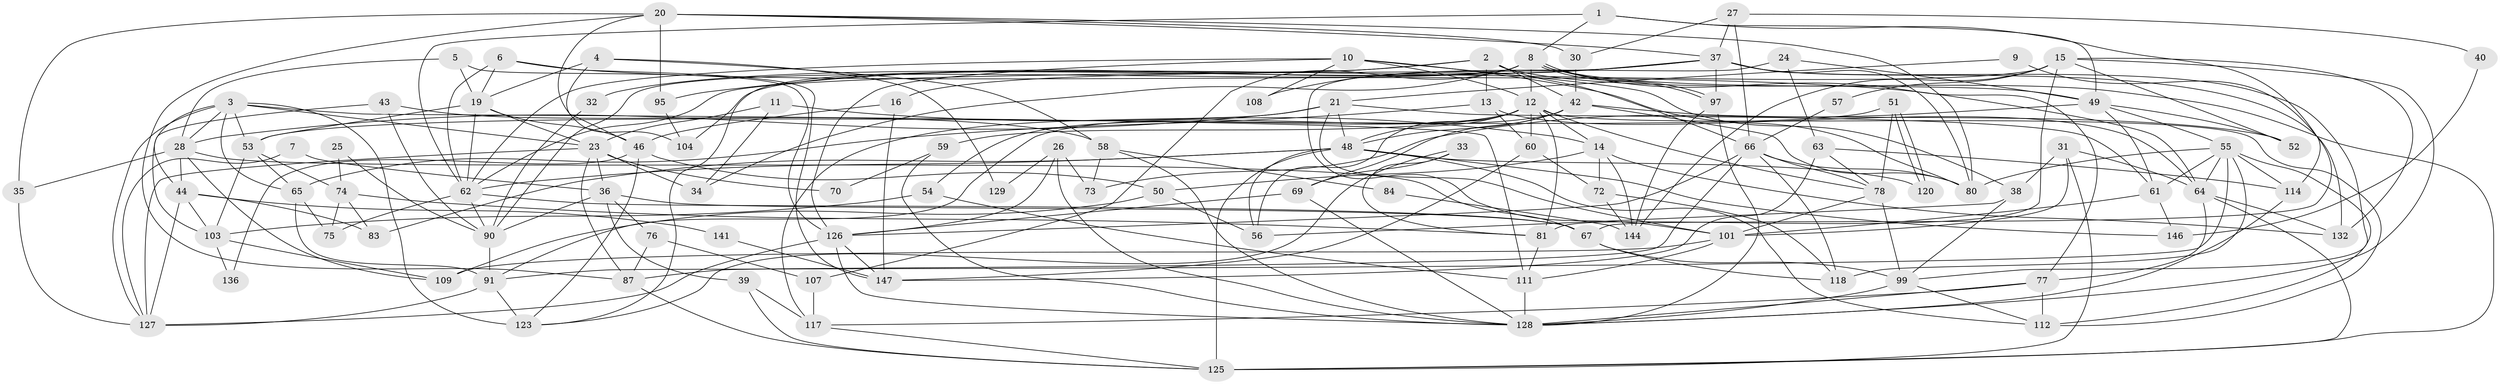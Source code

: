 // Generated by graph-tools (version 1.1) at 2025/52/02/27/25 19:52:03]
// undirected, 103 vertices, 249 edges
graph export_dot {
graph [start="1"]
  node [color=gray90,style=filled];
  1 [super="+116"];
  2 [super="+18"];
  3 [super="+100"];
  4 [super="+137"];
  5;
  6 [super="+29"];
  7;
  8 [super="+110"];
  9;
  10 [super="+17"];
  11;
  12 [super="+47"];
  13;
  14 [super="+93"];
  15 [super="+121"];
  16;
  19 [super="+115"];
  20 [super="+22"];
  21 [super="+41"];
  23 [super="+45"];
  24;
  25;
  26;
  27;
  28 [super="+148"];
  30;
  31;
  32;
  33;
  34;
  35 [super="+102"];
  36;
  37 [super="+124"];
  38 [super="+106"];
  39 [super="+86"];
  40;
  42 [super="+139"];
  43;
  44 [super="+130"];
  46 [super="+89"];
  48 [super="+82"];
  49 [super="+71"];
  50;
  51 [super="+98"];
  52;
  53 [super="+68"];
  54;
  55 [super="+79"];
  56;
  57;
  58;
  59;
  60 [super="+113"];
  61 [super="+105"];
  62 [super="+133"];
  63 [super="+96"];
  64 [super="+135"];
  65 [super="+94"];
  66 [super="+134"];
  67;
  69;
  70;
  72;
  73;
  74;
  75;
  76 [super="+85"];
  77 [super="+143"];
  78 [super="+138"];
  80 [super="+88"];
  81 [super="+92"];
  83;
  84;
  87;
  90 [super="+119"];
  91;
  95;
  97;
  99;
  101 [super="+145"];
  103;
  104;
  107;
  108;
  109;
  111;
  112;
  114;
  117;
  118 [super="+122"];
  120;
  123;
  125 [super="+140"];
  126 [super="+142"];
  127;
  128 [super="+131"];
  129;
  132;
  136;
  141;
  144;
  146;
  147;
  1 -- 62;
  1 -- 114;
  1 -- 8;
  1 -- 49;
  2 -- 13;
  2 -- 16;
  2 -- 32;
  2 -- 125;
  2 -- 42;
  2 -- 66;
  3 -- 111;
  3 -- 28;
  3 -- 53;
  3 -- 23;
  3 -- 123;
  3 -- 127;
  3 -- 44;
  3 -- 65;
  4 -- 46;
  4 -- 129;
  4 -- 58;
  4 -- 19;
  5 -- 28;
  5 -- 126;
  5 -- 19;
  6 -- 147;
  6 -- 19;
  6 -- 64;
  6 -- 62;
  7 -- 127;
  7 -- 36;
  8 -- 90;
  8 -- 97;
  8 -- 97;
  8 -- 34;
  8 -- 77;
  8 -- 123;
  8 -- 107;
  8 -- 12;
  8 -- 49;
  9 -- 67;
  9 -- 21;
  10 -- 126;
  10 -- 80;
  10 -- 108;
  10 -- 38;
  10 -- 12;
  10 -- 62;
  11 -- 23;
  11 -- 34;
  11 -- 14;
  12 -- 14;
  12 -- 78;
  12 -- 48;
  12 -- 112;
  12 -- 54;
  12 -- 56;
  12 -- 59;
  12 -- 60;
  12 -- 81;
  13 -- 64;
  13 -- 65;
  13 -- 60;
  14 -- 132;
  14 -- 50;
  14 -- 144;
  14 -- 72;
  15 -- 52;
  15 -- 57;
  15 -- 104;
  15 -- 132;
  15 -- 144;
  15 -- 128;
  15 -- 81;
  16 -- 147;
  16 -- 46;
  19 -- 46;
  19 -- 23;
  19 -- 53;
  19 -- 62;
  20 -- 104;
  20 -- 37;
  20 -- 35;
  20 -- 87;
  20 -- 95;
  20 -- 80;
  20 -- 30;
  21 -- 117;
  21 -- 101;
  21 -- 48;
  21 -- 61;
  21 -- 28;
  23 -- 87;
  23 -- 34;
  23 -- 36;
  23 -- 70;
  23 -- 127;
  24 -- 49;
  24 -- 63;
  24 -- 101;
  25 -- 74;
  25 -- 90;
  26 -- 128;
  26 -- 126;
  26 -- 73;
  26 -- 129;
  27 -- 30;
  27 -- 37;
  27 -- 40;
  27 -- 66;
  28 -- 67;
  28 -- 35;
  28 -- 44;
  28 -- 109;
  30 -- 42;
  31 -- 125;
  31 -- 64;
  31 -- 101;
  31 -- 38;
  32 -- 90;
  33 -- 69;
  33 -- 123;
  33 -- 81;
  35 -- 127;
  36 -- 67;
  36 -- 76;
  36 -- 90;
  36 -- 39;
  37 -- 80;
  37 -- 62;
  37 -- 97;
  37 -- 99;
  37 -- 132;
  37 -- 108;
  37 -- 95;
  38 -- 56;
  38 -- 99;
  39 -- 117;
  39 -- 125;
  40 -- 146;
  42 -- 48;
  42 -- 52;
  42 -- 69;
  42 -- 91;
  42 -- 80;
  43 -- 90;
  43 -- 103;
  43 -- 58;
  44 -- 127;
  44 -- 103;
  44 -- 141;
  44 -- 83;
  46 -- 136;
  46 -- 50;
  46 -- 123;
  48 -- 120;
  48 -- 146;
  48 -- 125;
  48 -- 112;
  48 -- 83;
  48 -- 56;
  48 -- 62;
  49 -- 61;
  49 -- 55;
  49 -- 52;
  49 -- 73;
  50 -- 56;
  50 -- 109;
  51 -- 120;
  51 -- 120;
  51 -- 78;
  51 -- 53;
  53 -- 65;
  53 -- 74;
  53 -- 103;
  54 -- 103;
  54 -- 111;
  55 -- 91;
  55 -- 80;
  55 -- 64;
  55 -- 112;
  55 -- 114;
  55 -- 61;
  55 -- 118;
  57 -- 66;
  58 -- 128;
  58 -- 73;
  58 -- 84;
  59 -- 128;
  59 -- 70;
  60 -- 72;
  60 -- 147;
  61 -- 146;
  61 -- 101;
  62 -- 67;
  62 -- 75;
  62 -- 90;
  63 -- 114;
  63 -- 147;
  63 -- 78;
  64 -- 132;
  64 -- 77;
  64 -- 125;
  65 -- 91;
  65 -- 75;
  66 -- 126;
  66 -- 118;
  66 -- 80;
  66 -- 87;
  66 -- 78;
  67 -- 99;
  67 -- 118;
  69 -- 126;
  69 -- 128;
  72 -- 144;
  72 -- 118;
  74 -- 75;
  74 -- 83;
  74 -- 81;
  76 -- 107;
  76 -- 87;
  77 -- 128;
  77 -- 117;
  77 -- 112;
  78 -- 99;
  78 -- 101;
  81 -- 111;
  84 -- 144;
  87 -- 125;
  90 -- 91;
  91 -- 123;
  91 -- 127;
  95 -- 104;
  97 -- 144;
  97 -- 128;
  99 -- 112;
  99 -- 128;
  101 -- 109;
  101 -- 111;
  103 -- 109;
  103 -- 136;
  107 -- 117;
  111 -- 128;
  114 -- 128;
  117 -- 125;
  126 -- 128;
  126 -- 147;
  126 -- 127;
  141 -- 147;
}

